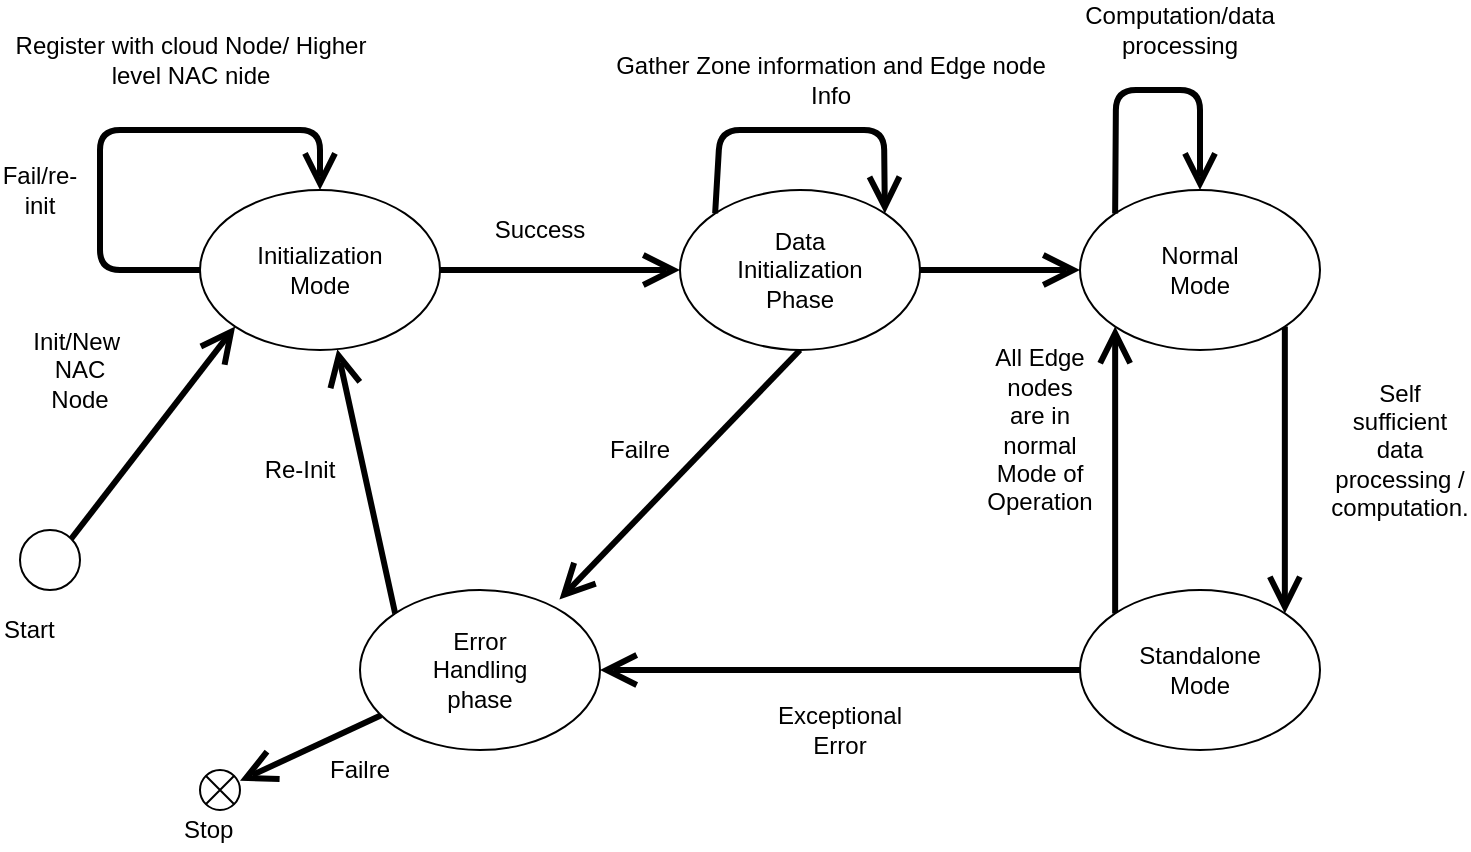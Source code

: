 <mxfile pages="1" version="11.2.3" type="github"><diagram id="9GfXEYOeQQD4ksnDwFkO" name="Page-1"><mxGraphModel dx="1209" dy="635" grid="1" gridSize="10" guides="1" tooltips="1" connect="1" arrows="1" fold="1" page="1" pageScale="1" pageWidth="850" pageHeight="1100" math="0" shadow="0"><root><mxCell id="0"/><mxCell id="1" parent="0"/><mxCell id="kNLmWYuQLfqXjXBZNo73-2" value="" style="ellipse;whiteSpace=wrap;html=1;" vertex="1" parent="1"><mxGeometry x="210" y="200" width="120" height="80" as="geometry"/></mxCell><mxCell id="kNLmWYuQLfqXjXBZNo73-3" value="Initialization Mode" style="text;html=1;strokeColor=none;fillColor=none;align=center;verticalAlign=middle;whiteSpace=wrap;rounded=0;" vertex="1" parent="1"><mxGeometry x="250" y="230" width="40" height="20" as="geometry"/></mxCell><mxCell id="kNLmWYuQLfqXjXBZNo73-33" style="edgeStyle=none;orthogonalLoop=1;jettySize=auto;html=1;exitX=1;exitY=0;exitDx=0;exitDy=0;entryX=0;entryY=1;entryDx=0;entryDy=0;endArrow=open;endSize=12;strokeWidth=3;" edge="1" parent="1" source="kNLmWYuQLfqXjXBZNo73-6" target="kNLmWYuQLfqXjXBZNo73-2"><mxGeometry relative="1" as="geometry"/></mxCell><mxCell id="kNLmWYuQLfqXjXBZNo73-6" value="" style="ellipse;whiteSpace=wrap;html=1;aspect=fixed;" vertex="1" parent="1"><mxGeometry x="120" y="370" width="30" height="30" as="geometry"/></mxCell><mxCell id="kNLmWYuQLfqXjXBZNo73-7" value="Init/New&amp;nbsp;&lt;br&gt;NAC Node" style="text;html=1;strokeColor=none;fillColor=none;align=center;verticalAlign=middle;whiteSpace=wrap;rounded=0;" vertex="1" parent="1"><mxGeometry x="130" y="280" width="40" height="20" as="geometry"/></mxCell><mxCell id="kNLmWYuQLfqXjXBZNo73-15" value="Register with cloud Node/ Higher&lt;br&gt;level NAC nide" style="text;html=1;resizable=0;autosize=1;align=center;verticalAlign=middle;points=[];fillColor=none;strokeColor=none;rounded=0;" vertex="1" parent="1"><mxGeometry x="110" y="120" width="190" height="30" as="geometry"/></mxCell><mxCell id="kNLmWYuQLfqXjXBZNo73-36" style="edgeStyle=none;orthogonalLoop=1;jettySize=auto;html=1;exitX=1;exitY=0.5;exitDx=0;exitDy=0;endArrow=open;endSize=12;strokeWidth=3;" edge="1" parent="1" source="kNLmWYuQLfqXjXBZNo73-16"><mxGeometry relative="1" as="geometry"><mxPoint x="650" y="240" as="targetPoint"/></mxGeometry></mxCell><mxCell id="kNLmWYuQLfqXjXBZNo73-38" style="edgeStyle=none;orthogonalLoop=1;jettySize=auto;html=1;exitX=0.5;exitY=1;exitDx=0;exitDy=0;entryX=0.831;entryY=0.06;entryDx=0;entryDy=0;entryPerimeter=0;endArrow=open;endSize=12;strokeWidth=3;" edge="1" parent="1" source="kNLmWYuQLfqXjXBZNo73-16" target="kNLmWYuQLfqXjXBZNo73-19"><mxGeometry relative="1" as="geometry"/></mxCell><mxCell id="kNLmWYuQLfqXjXBZNo73-16" value="" style="ellipse;whiteSpace=wrap;html=1;" vertex="1" parent="1"><mxGeometry x="450" y="200" width="120" height="80" as="geometry"/></mxCell><mxCell id="kNLmWYuQLfqXjXBZNo73-53" style="edgeStyle=none;orthogonalLoop=1;jettySize=auto;html=1;exitX=0;exitY=0;exitDx=0;exitDy=0;endArrow=open;endSize=12;strokeWidth=3;" edge="1" parent="1" source="kNLmWYuQLfqXjXBZNo73-19" target="kNLmWYuQLfqXjXBZNo73-2"><mxGeometry relative="1" as="geometry"/></mxCell><mxCell id="kNLmWYuQLfqXjXBZNo73-64" value="" style="edgeStyle=none;orthogonalLoop=1;jettySize=auto;html=1;endArrow=open;endSize=12;strokeWidth=3;" edge="1" parent="1" source="kNLmWYuQLfqXjXBZNo73-19" target="kNLmWYuQLfqXjXBZNo73-62"><mxGeometry relative="1" as="geometry"><mxPoint x="350" y="560" as="targetPoint"/></mxGeometry></mxCell><mxCell id="kNLmWYuQLfqXjXBZNo73-19" value="" style="ellipse;whiteSpace=wrap;html=1;" vertex="1" parent="1"><mxGeometry x="290" y="400" width="120" height="80" as="geometry"/></mxCell><mxCell id="kNLmWYuQLfqXjXBZNo73-44" style="edgeStyle=none;orthogonalLoop=1;jettySize=auto;html=1;exitX=0;exitY=0;exitDx=0;exitDy=0;entryX=0;entryY=1;entryDx=0;entryDy=0;endArrow=open;endSize=12;strokeWidth=3;" edge="1" parent="1" source="kNLmWYuQLfqXjXBZNo73-20" target="kNLmWYuQLfqXjXBZNo73-37"><mxGeometry relative="1" as="geometry"/></mxCell><mxCell id="kNLmWYuQLfqXjXBZNo73-20" value="" style="ellipse;whiteSpace=wrap;html=1;" vertex="1" parent="1"><mxGeometry x="650" y="400" width="120" height="80" as="geometry"/></mxCell><mxCell id="kNLmWYuQLfqXjXBZNo73-24" value="Error Handling phase" style="text;html=1;strokeColor=none;fillColor=none;align=center;verticalAlign=middle;whiteSpace=wrap;rounded=0;" vertex="1" parent="1"><mxGeometry x="330" y="430" width="40" height="20" as="geometry"/></mxCell><mxCell id="kNLmWYuQLfqXjXBZNo73-25" value="Success" style="text;html=1;strokeColor=none;fillColor=none;align=center;verticalAlign=middle;whiteSpace=wrap;rounded=0;" vertex="1" parent="1"><mxGeometry x="360" y="210" width="40" height="20" as="geometry"/></mxCell><mxCell id="kNLmWYuQLfqXjXBZNo73-26" value="Data Initialization Phase" style="text;html=1;strokeColor=none;fillColor=none;align=center;verticalAlign=middle;whiteSpace=wrap;rounded=0;" vertex="1" parent="1"><mxGeometry x="490" y="230" width="40" height="20" as="geometry"/></mxCell><mxCell id="kNLmWYuQLfqXjXBZNo73-28" value="" style="edgeStyle=none;html=1;endArrow=open;endSize=12;strokeWidth=3;verticalAlign=bottom;exitX=1;exitY=0.5;exitDx=0;exitDy=0;entryX=0;entryY=0.5;entryDx=0;entryDy=0;" edge="1" parent="1" source="kNLmWYuQLfqXjXBZNo73-2" target="kNLmWYuQLfqXjXBZNo73-16"><mxGeometry x="0.75" y="20" width="160" relative="1" as="geometry"><mxPoint x="300" y="249" as="sourcePoint"/><mxPoint x="440" y="240" as="targetPoint"/><mxPoint as="offset"/></mxGeometry></mxCell><mxCell id="kNLmWYuQLfqXjXBZNo73-30" value="" style="edgeStyle=none;html=1;endArrow=open;endSize=12;strokeWidth=3;verticalAlign=bottom;entryX=1;entryY=0.5;entryDx=0;entryDy=0;" edge="1" parent="1" source="kNLmWYuQLfqXjXBZNo73-20" target="kNLmWYuQLfqXjXBZNo73-19"><mxGeometry x="0.75" y="20" width="160" relative="1" as="geometry"><mxPoint x="280" y="290" as="sourcePoint"/><mxPoint x="360" y="410" as="targetPoint"/><mxPoint as="offset"/></mxGeometry></mxCell><mxCell id="kNLmWYuQLfqXjXBZNo73-32" style="edgeStyle=none;orthogonalLoop=1;jettySize=auto;html=1;exitX=0;exitY=0.5;exitDx=0;exitDy=0;endArrow=open;endSize=12;strokeWidth=3;entryX=0.5;entryY=0;entryDx=0;entryDy=0;" edge="1" parent="1" source="kNLmWYuQLfqXjXBZNo73-2" target="kNLmWYuQLfqXjXBZNo73-2"><mxGeometry relative="1" as="geometry"><mxPoint x="230" y="210" as="targetPoint"/><mxPoint x="160" y="210" as="sourcePoint"/><Array as="points"><mxPoint x="160" y="240"/><mxPoint x="160" y="170"/><mxPoint x="190" y="170"/><mxPoint x="270" y="170"/></Array></mxGeometry></mxCell><mxCell id="kNLmWYuQLfqXjXBZNo73-34" style="edgeStyle=none;orthogonalLoop=1;jettySize=auto;html=1;exitX=0;exitY=0;exitDx=0;exitDy=0;endArrow=open;endSize=12;strokeWidth=3;entryX=1;entryY=0;entryDx=0;entryDy=0;" edge="1" parent="1" source="kNLmWYuQLfqXjXBZNo73-16" target="kNLmWYuQLfqXjXBZNo73-16"><mxGeometry relative="1" as="geometry"><mxPoint x="560" y="160" as="targetPoint"/><mxPoint x="490" y="160" as="sourcePoint"/><Array as="points"><mxPoint x="470" y="170"/><mxPoint x="552" y="170"/></Array></mxGeometry></mxCell><mxCell id="kNLmWYuQLfqXjXBZNo73-35" value="Gather Zone information and Edge node&lt;br&gt;Info" style="text;html=1;resizable=0;autosize=1;align=center;verticalAlign=middle;points=[];fillColor=none;strokeColor=none;rounded=0;" vertex="1" parent="1"><mxGeometry x="410" y="130" width="230" height="30" as="geometry"/></mxCell><mxCell id="kNLmWYuQLfqXjXBZNo73-45" style="edgeStyle=none;orthogonalLoop=1;jettySize=auto;html=1;exitX=1;exitY=1;exitDx=0;exitDy=0;entryX=1;entryY=0;entryDx=0;entryDy=0;endArrow=open;endSize=12;strokeWidth=3;" edge="1" parent="1" source="kNLmWYuQLfqXjXBZNo73-37" target="kNLmWYuQLfqXjXBZNo73-20"><mxGeometry relative="1" as="geometry"/></mxCell><mxCell id="kNLmWYuQLfqXjXBZNo73-37" value="" style="ellipse;whiteSpace=wrap;html=1;" vertex="1" parent="1"><mxGeometry x="650" y="200" width="120" height="80" as="geometry"/></mxCell><mxCell id="kNLmWYuQLfqXjXBZNo73-39" style="edgeStyle=none;orthogonalLoop=1;jettySize=auto;html=1;exitX=0.25;exitY=1;exitDx=0;exitDy=0;endArrow=open;endSize=12;strokeWidth=3;" edge="1" parent="1"><mxGeometry relative="1" as="geometry"><mxPoint x="340" y="310" as="sourcePoint"/><mxPoint x="340" y="310" as="targetPoint"/></mxGeometry></mxCell><mxCell id="kNLmWYuQLfqXjXBZNo73-40" value="Failre" style="text;html=1;strokeColor=none;fillColor=none;align=center;verticalAlign=middle;whiteSpace=wrap;rounded=0;" vertex="1" parent="1"><mxGeometry x="270" y="480" width="40" height="20" as="geometry"/></mxCell><mxCell id="kNLmWYuQLfqXjXBZNo73-41" value="Normal Mode" style="text;html=1;strokeColor=none;fillColor=none;align=center;verticalAlign=middle;whiteSpace=wrap;rounded=0;" vertex="1" parent="1"><mxGeometry x="690" y="230" width="40" height="20" as="geometry"/></mxCell><mxCell id="kNLmWYuQLfqXjXBZNo73-42" style="edgeStyle=none;orthogonalLoop=1;jettySize=auto;html=1;exitX=0;exitY=0;exitDx=0;exitDy=0;entryX=0.5;entryY=0;entryDx=0;entryDy=0;endArrow=open;endSize=12;strokeWidth=3;" edge="1" parent="1" source="kNLmWYuQLfqXjXBZNo73-37" target="kNLmWYuQLfqXjXBZNo73-37"><mxGeometry relative="1" as="geometry"><Array as="points"><mxPoint x="668" y="150"/><mxPoint x="710" y="150"/></Array></mxGeometry></mxCell><mxCell id="kNLmWYuQLfqXjXBZNo73-46" value="Standalone Mode&lt;br&gt;" style="text;html=1;strokeColor=none;fillColor=none;align=center;verticalAlign=middle;whiteSpace=wrap;rounded=0;" vertex="1" parent="1"><mxGeometry x="690" y="430" width="40" height="20" as="geometry"/></mxCell><mxCell id="kNLmWYuQLfqXjXBZNo73-47" value="All Edge nodes are in normal Mode of Operation" style="text;html=1;strokeColor=none;fillColor=none;align=center;verticalAlign=middle;whiteSpace=wrap;rounded=0;" vertex="1" parent="1"><mxGeometry x="610" y="310" width="40" height="20" as="geometry"/></mxCell><mxCell id="kNLmWYuQLfqXjXBZNo73-52" value="Exceptional Error" style="text;html=1;strokeColor=none;fillColor=none;align=center;verticalAlign=middle;whiteSpace=wrap;rounded=0;" vertex="1" parent="1"><mxGeometry x="510" y="460" width="40" height="20" as="geometry"/></mxCell><mxCell id="kNLmWYuQLfqXjXBZNo73-56" value="Fail/re-init" style="text;html=1;strokeColor=none;fillColor=none;align=center;verticalAlign=middle;whiteSpace=wrap;rounded=0;" vertex="1" parent="1"><mxGeometry x="110" y="190" width="40" height="20" as="geometry"/></mxCell><mxCell id="kNLmWYuQLfqXjXBZNo73-57" value="Computation/data processing" style="text;html=1;strokeColor=none;fillColor=none;align=center;verticalAlign=middle;whiteSpace=wrap;rounded=0;" vertex="1" parent="1"><mxGeometry x="680" y="110" width="40" height="20" as="geometry"/></mxCell><mxCell id="kNLmWYuQLfqXjXBZNo73-60" value="Self sufficient data processing / computation." style="text;html=1;strokeColor=none;fillColor=none;align=center;verticalAlign=middle;whiteSpace=wrap;rounded=0;" vertex="1" parent="1"><mxGeometry x="790" y="320" width="40" height="20" as="geometry"/></mxCell><mxCell id="kNLmWYuQLfqXjXBZNo73-61" value="Re-Init" style="text;html=1;strokeColor=none;fillColor=none;align=center;verticalAlign=middle;whiteSpace=wrap;rounded=0;" vertex="1" parent="1"><mxGeometry x="240" y="330" width="40" height="20" as="geometry"/></mxCell><mxCell id="kNLmWYuQLfqXjXBZNo73-62" value="" style="shape=mxgraph.sysml.flowFinal;labelPosition=right;verticalLabelPosition=top;spacingTop=5;spacingLeft=3;align=left;verticalAlign=top;resizable=0;" vertex="1" parent="1"><mxGeometry x="210" y="490" width="20" height="20" as="geometry"/></mxCell><mxCell id="kNLmWYuQLfqXjXBZNo73-65" value="Stop&lt;br&gt;" style="text;html=1;resizable=0;points=[];autosize=1;align=left;verticalAlign=top;spacingTop=-4;" vertex="1" parent="1"><mxGeometry x="200" y="510" width="40" height="20" as="geometry"/></mxCell><mxCell id="kNLmWYuQLfqXjXBZNo73-68" value="Start" style="text;html=1;resizable=0;points=[];autosize=1;align=left;verticalAlign=top;spacingTop=-4;" vertex="1" parent="1"><mxGeometry x="110" y="410" width="40" height="20" as="geometry"/></mxCell><mxCell id="kNLmWYuQLfqXjXBZNo73-71" value="Failre" style="text;html=1;strokeColor=none;fillColor=none;align=center;verticalAlign=middle;whiteSpace=wrap;rounded=0;" vertex="1" parent="1"><mxGeometry x="410" y="320" width="40" height="20" as="geometry"/></mxCell></root></mxGraphModel></diagram></mxfile>